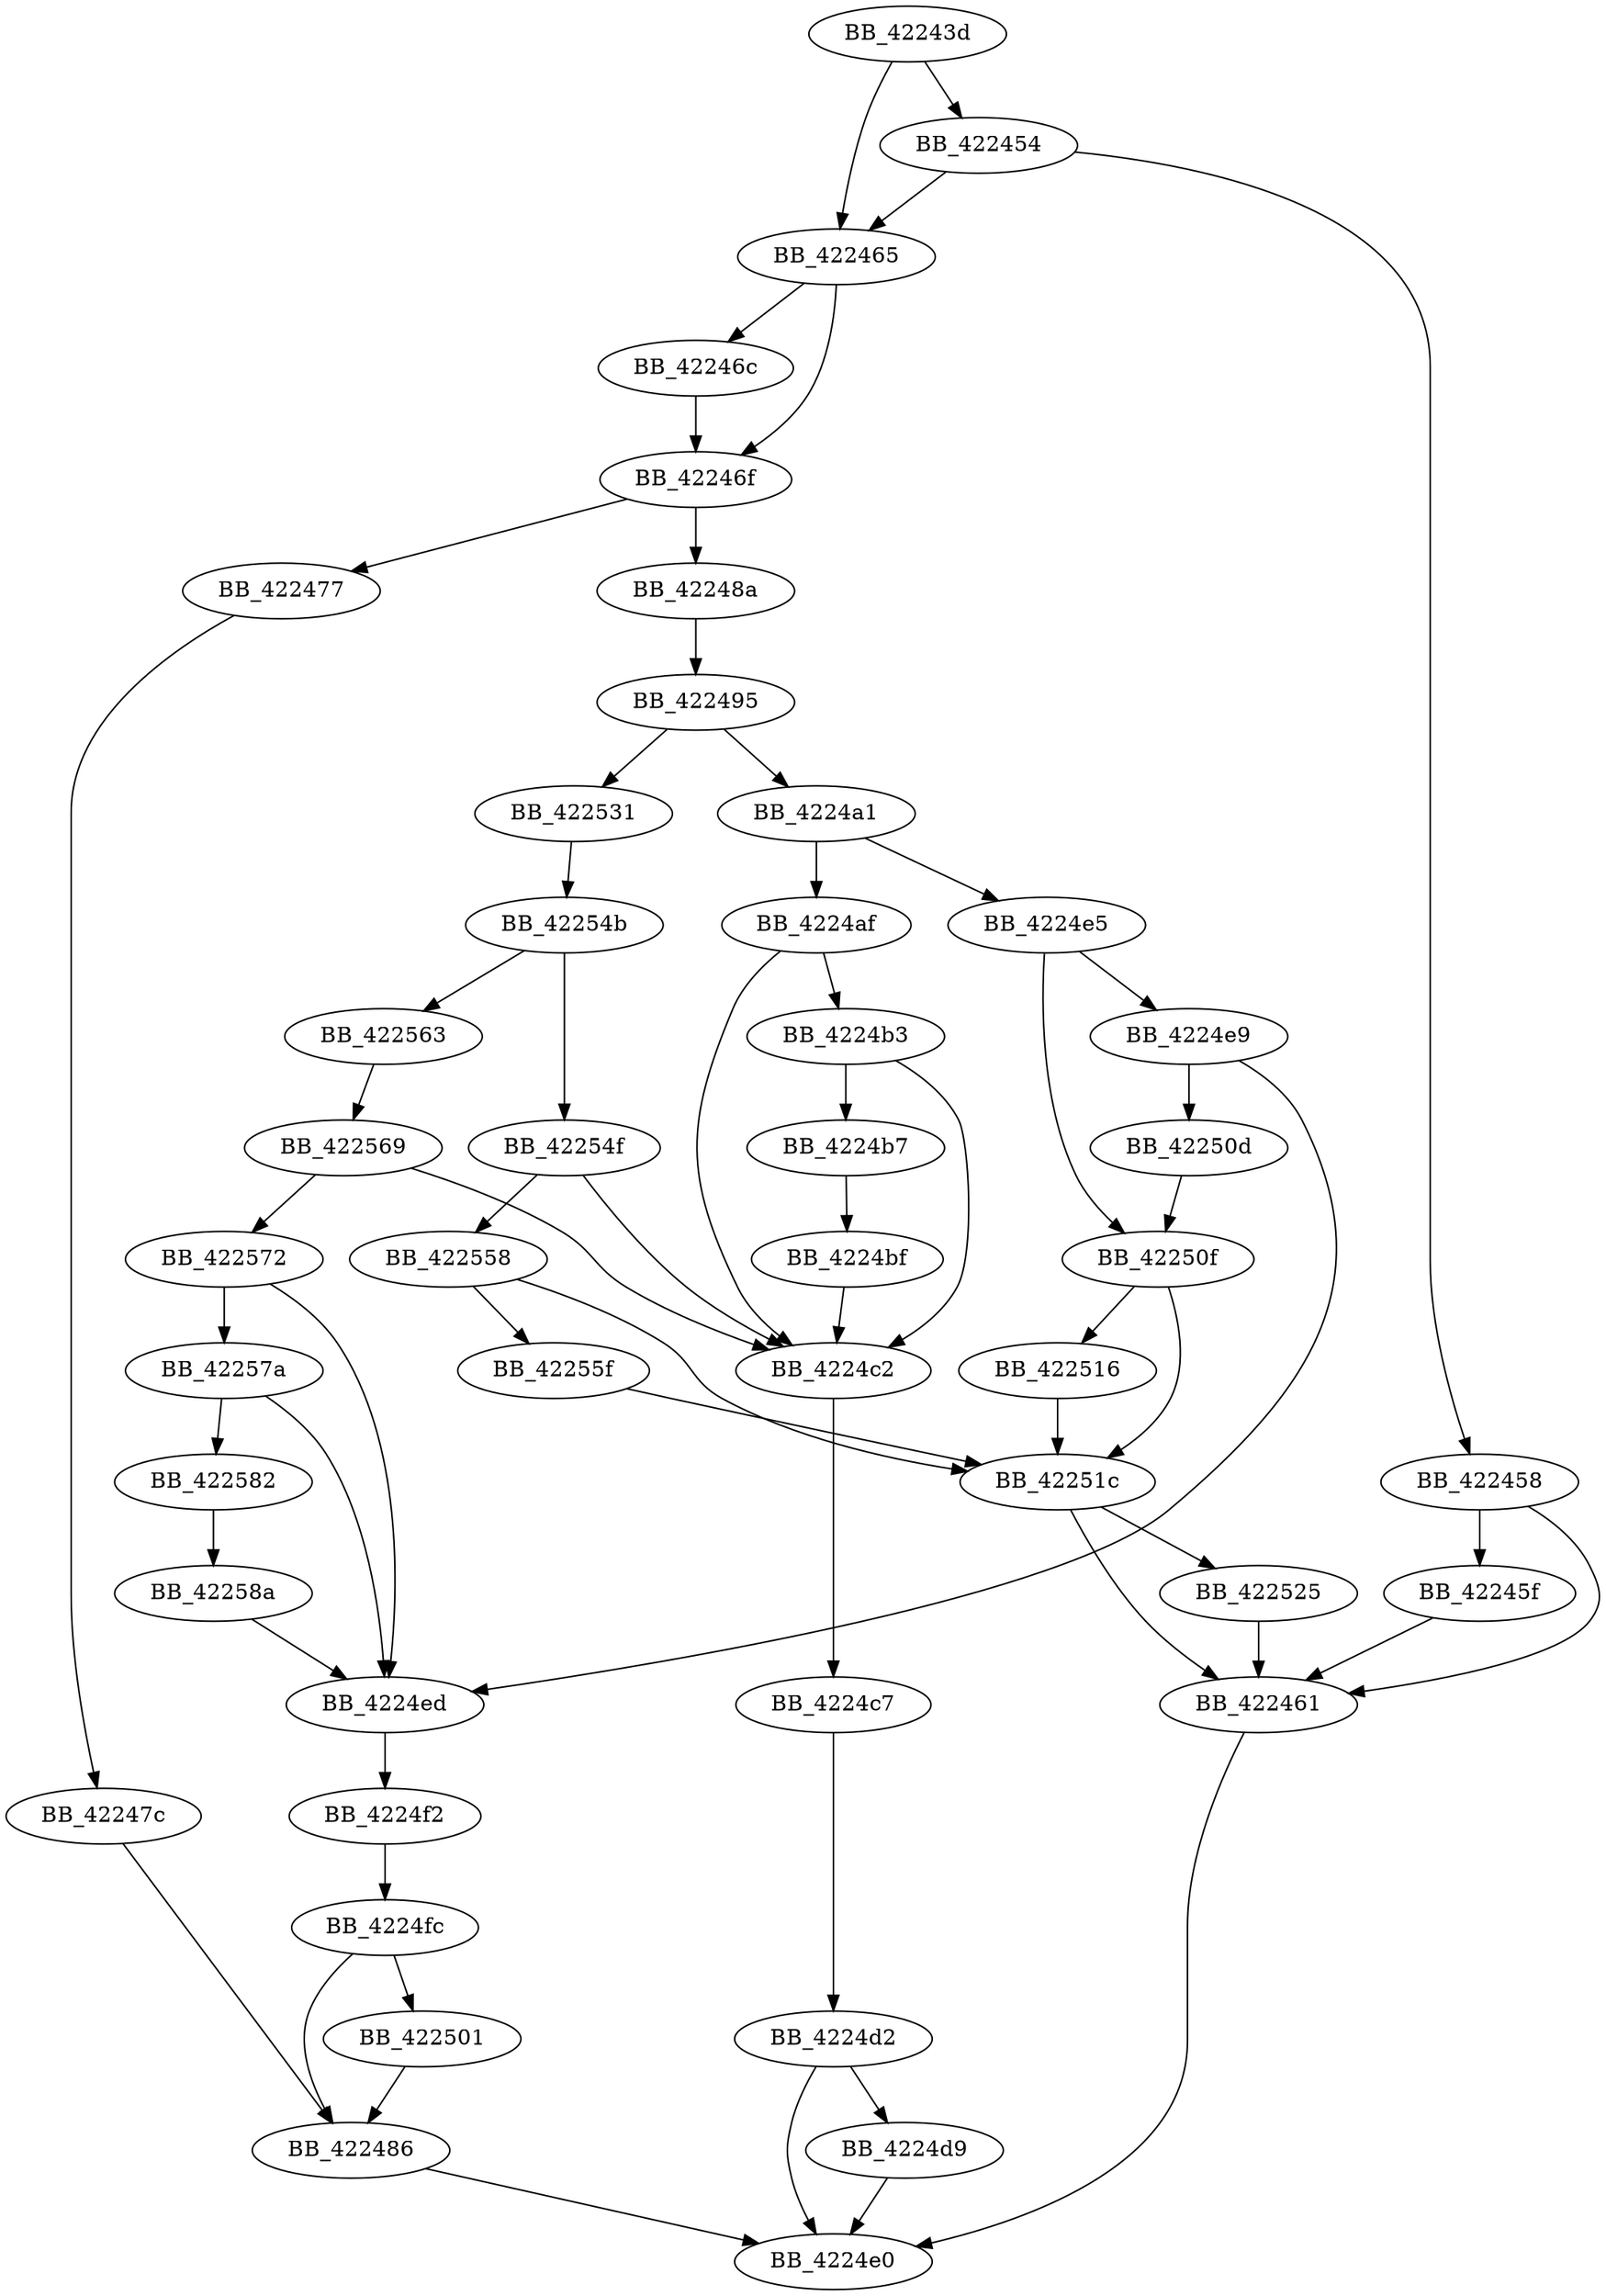 DiGraph __wctomb_s_l{
BB_42243d->BB_422454
BB_42243d->BB_422465
BB_422454->BB_422458
BB_422454->BB_422465
BB_422458->BB_42245f
BB_422458->BB_422461
BB_42245f->BB_422461
BB_422461->BB_4224e0
BB_422465->BB_42246c
BB_422465->BB_42246f
BB_42246c->BB_42246f
BB_42246f->BB_422477
BB_42246f->BB_42248a
BB_422477->BB_42247c
BB_42247c->BB_422486
BB_422486->BB_4224e0
BB_42248a->BB_422495
BB_422495->BB_4224a1
BB_422495->BB_422531
BB_4224a1->BB_4224af
BB_4224a1->BB_4224e5
BB_4224af->BB_4224b3
BB_4224af->BB_4224c2
BB_4224b3->BB_4224b7
BB_4224b3->BB_4224c2
BB_4224b7->BB_4224bf
BB_4224bf->BB_4224c2
BB_4224c2->BB_4224c7
BB_4224c7->BB_4224d2
BB_4224d2->BB_4224d9
BB_4224d2->BB_4224e0
BB_4224d9->BB_4224e0
BB_4224e5->BB_4224e9
BB_4224e5->BB_42250f
BB_4224e9->BB_4224ed
BB_4224e9->BB_42250d
BB_4224ed->BB_4224f2
BB_4224f2->BB_4224fc
BB_4224fc->BB_422486
BB_4224fc->BB_422501
BB_422501->BB_422486
BB_42250d->BB_42250f
BB_42250f->BB_422516
BB_42250f->BB_42251c
BB_422516->BB_42251c
BB_42251c->BB_422461
BB_42251c->BB_422525
BB_422525->BB_422461
BB_422531->BB_42254b
BB_42254b->BB_42254f
BB_42254b->BB_422563
BB_42254f->BB_4224c2
BB_42254f->BB_422558
BB_422558->BB_42251c
BB_422558->BB_42255f
BB_42255f->BB_42251c
BB_422563->BB_422569
BB_422569->BB_4224c2
BB_422569->BB_422572
BB_422572->BB_4224ed
BB_422572->BB_42257a
BB_42257a->BB_4224ed
BB_42257a->BB_422582
BB_422582->BB_42258a
BB_42258a->BB_4224ed
}

